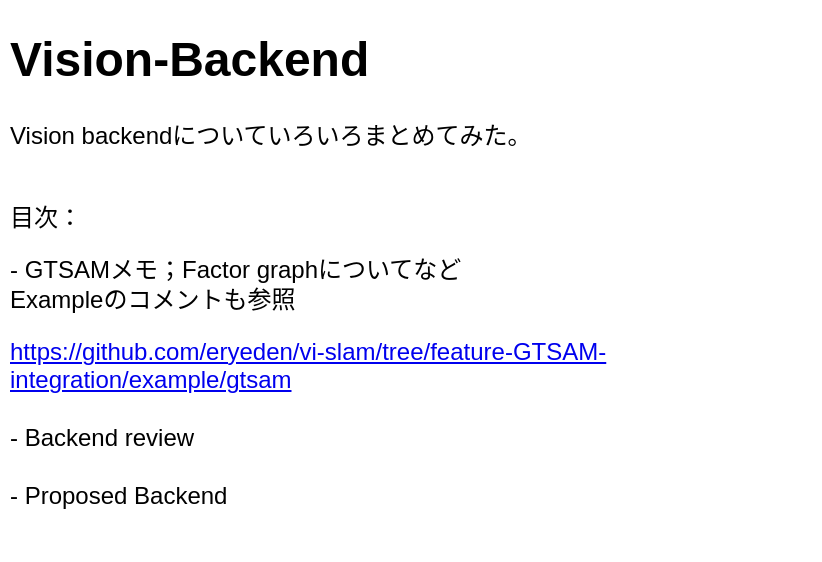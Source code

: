 <mxfile version="13.1.2" type="github" pages="4">
  <diagram id="mYV5fHMhs3SO6_IcKCSN" name="Top">
    <mxGraphModel dx="1359" dy="894" grid="1" gridSize="10" guides="1" tooltips="1" connect="1" arrows="1" fold="1" page="1" pageScale="1" pageWidth="827" pageHeight="1169" math="0" shadow="0">
      <root>
        <mxCell id="0" />
        <mxCell id="1" parent="0" />
        <mxCell id="8OQvFZ2Zipv02wQBPf4X-1" value="&lt;h1&gt;Vision-Backend&lt;/h1&gt;&lt;p&gt;Vision backendについていろいろまとめてみた。&lt;br&gt;&lt;br&gt;&lt;/p&gt;&lt;p&gt;目次：&lt;/p&gt;&lt;p&gt;- GTSAMメモ；Factor graphについてなど&lt;br&gt;Exampleのコメントも参照&lt;/p&gt;&lt;a href=&quot;https://github.com/eryeden/vi-slam/tree/feature-GTSAM-integration/example/gtsam&quot;&gt;https://github.com/eryeden/vi-slam/tree/feature-GTSAM-integration/example/gtsam&lt;/a&gt;&lt;br&gt;&lt;br&gt;- Backend review&lt;br&gt;&lt;br&gt;- Proposed Backend" style="text;html=1;strokeColor=none;fillColor=none;spacing=5;spacingTop=-20;whiteSpace=wrap;overflow=hidden;rounded=0;" parent="1" vertex="1">
          <mxGeometry x="20" y="20" width="410" height="270" as="geometry" />
        </mxCell>
      </root>
    </mxGraphModel>
  </diagram>
  <diagram id="CG2pjZPTrM2GcYqYaMGn" name="GTSAMのメモ">
    <mxGraphModel dx="1599" dy="1052" grid="1" gridSize="10" guides="1" tooltips="1" connect="1" arrows="1" fold="1" page="1" pageScale="1" pageWidth="827" pageHeight="1169" math="1" shadow="0">
      <root>
        <mxCell id="malhQMyiqFlj0tt06wjK-0" />
        <mxCell id="malhQMyiqFlj0tt06wjK-1" parent="malhQMyiqFlj0tt06wjK-0" />
        <mxCell id="y6ONzhfBYeOvc6R4NJ2u-31" value="" style="shape=image;verticalLabelPosition=bottom;labelBackgroundColor=#ffffff;verticalAlign=top;aspect=fixed;imageAspect=0;image=https://upload.wikimedia.org/wikipedia/commons/thumb/8/8e/MultivariateNormal.png/300px-MultivariateNormal.png;" parent="malhQMyiqFlj0tt06wjK-1" vertex="1">
          <mxGeometry x="1006" y="870" width="181.05" height="137" as="geometry" />
        </mxCell>
        <mxCell id="y6ONzhfBYeOvc6R4NJ2u-0" value="&lt;h1&gt;GTSAM&lt;/h1&gt;&lt;p&gt;iSAM2をVision backendに使う予定である。iSAM2はGTSAM内に実装されているらしいので、この使い方をメモしておく。&lt;/p&gt;" style="text;html=1;strokeColor=none;fillColor=none;spacing=5;spacingTop=-20;whiteSpace=wrap;overflow=hidden;rounded=0;" parent="malhQMyiqFlj0tt06wjK-1" vertex="1">
          <mxGeometry x="20" y="40" width="730" height="80" as="geometry" />
        </mxCell>
        <mxCell id="y6ONzhfBYeOvc6R4NJ2u-1" value="参考：&lt;br&gt;&lt;a href=&quot;https://gtsam.org/tutorials/intro.html&quot;&gt;https://gtsam.org/tutorials/intro.html&lt;/a&gt;" style="text;html=1;align=left;verticalAlign=middle;resizable=0;points=[];autosize=1;" parent="malhQMyiqFlj0tt06wjK-1" vertex="1">
          <mxGeometry x="20" y="120" width="200" height="30" as="geometry" />
        </mxCell>
        <mxCell id="y6ONzhfBYeOvc6R4NJ2u-2" value="基本の登場人物&lt;br&gt;- Fractor graph&lt;br&gt;&lt;div&gt;- Variables : 推定したい値&lt;/div&gt;&lt;div&gt;- Factors：Variableに対する確率的な拘束条件、ここに観測値や、観測モデルが入っていくる。&lt;/div&gt;" style="text;html=1;align=left;verticalAlign=middle;resizable=0;points=[];autosize=1;" parent="malhQMyiqFlj0tt06wjK-1" vertex="1">
          <mxGeometry x="10" y="170" width="520" height="60" as="geometry" />
        </mxCell>
        <mxCell id="y6ONzhfBYeOvc6R4NJ2u-3" value="&lt;font style=&quot;font-size: 15px&quot;&gt;&lt;b&gt;Factor Graphってなに？&lt;/b&gt;&lt;/font&gt;&lt;br&gt;&lt;br&gt;隠れマルコフモデル（HMM）というのが元になっているらしい。&lt;br&gt;隠れマルコフモデルは、モデルの内部状態が直接観測できない状態繊維モデルのことらしい。&lt;br&gt;考えて見ると、GTSAMで扱いたい問題はほとんどHMMになりそうだ。&lt;br&gt;VSLAMや位置推定であっても、ロボットの本当のPoseは直接観測できない場合がほとんど。センサにノイズが乗っていたり、積分が必要だったり。" style="text;html=1;align=left;verticalAlign=middle;resizable=0;points=[];autosize=1;" parent="malhQMyiqFlj0tt06wjK-1" vertex="1">
          <mxGeometry x="10" y="585" width="810" height="90" as="geometry" />
        </mxCell>
        <mxCell id="y6ONzhfBYeOvc6R4NJ2u-4" value="個人的に…&lt;br&gt;この先、確率の話が大量に登場する。いつも確率の話が出てくると、&lt;br&gt;実際の数式、計算の処理に結びつけて理解できなくなる。どうにか抽象的な話を&lt;br&gt;プログラムとして記述できる具体的な話として変換しつつ進めていきたい。&lt;br&gt;とりあえず、現状の確率というものの理解を下に書いておく。&lt;br&gt;&lt;br&gt;\( X_1 \) の意味は？&lt;br&gt;何らかの数値、物理量などがこの \( X_1 \) として表現される。&lt;br&gt;普通の変数との違いは、 \( P(X_1) \) となったときに確率が出力されること。&lt;br&gt;&lt;br&gt;&lt;br&gt;\( P(X_1) \)の意味は？ \( X_1 \) との違いは？&lt;br&gt;\(X_1 \)はなんらかの値（物理量など）を示す。&lt;br&gt;\( P(X_1) \) は\(X_1\)が、ある値1や2などを撮る場合の確率を示す。&lt;br&gt;なのでよくある正規分布の図は、横軸\(X_1\)、縦軸\( P(X_1) \)になる。&lt;br&gt;&lt;br&gt;とりあえず、ある現象をモデル化するときに、&lt;br&gt;背後にある複雑、モデル化困難なメカニズムを簡単にモデル化する手法として、&lt;br&gt;すべての出力値に値の出やすさという数値を関連付けるという単純な方法があって、&lt;br&gt;これが確率変数、確率密度関数というものであると、理解しておく…とりあえず。" style="text;html=1;align=left;verticalAlign=middle;resizable=0;points=[];autosize=1;" parent="malhQMyiqFlj0tt06wjK-1" vertex="1">
          <mxGeometry x="10" y="260" width="470" height="290" as="geometry" />
        </mxCell>
        <mxCell id="y6ONzhfBYeOvc6R4NJ2u-9" value="" style="endArrow=classic;html=1;" parent="malhQMyiqFlj0tt06wjK-1" edge="1">
          <mxGeometry width="50" height="50" relative="1" as="geometry">
            <mxPoint x="540" y="510" as="sourcePoint" />
            <mxPoint x="820" y="510" as="targetPoint" />
          </mxGeometry>
        </mxCell>
        <mxCell id="y6ONzhfBYeOvc6R4NJ2u-10" value="" style="endArrow=classic;html=1;" parent="malhQMyiqFlj0tt06wjK-1" edge="1">
          <mxGeometry width="50" height="50" relative="1" as="geometry">
            <mxPoint x="540" y="510" as="sourcePoint" />
            <mxPoint x="540" y="360" as="targetPoint" />
          </mxGeometry>
        </mxCell>
        <mxCell id="y6ONzhfBYeOvc6R4NJ2u-11" value="\( X_1 \)" style="text;html=1;align=center;verticalAlign=middle;resizable=0;points=[];autosize=1;" parent="malhQMyiqFlj0tt06wjK-1" vertex="1">
          <mxGeometry x="650" y="520" width="60" height="20" as="geometry" />
        </mxCell>
        <mxCell id="y6ONzhfBYeOvc6R4NJ2u-12" value="\( P(X_1) \)" style="text;html=1;align=center;verticalAlign=middle;resizable=0;points=[];autosize=1;" parent="malhQMyiqFlj0tt06wjK-1" vertex="1">
          <mxGeometry x="460" y="415" width="70" height="20" as="geometry" />
        </mxCell>
        <mxCell id="y6ONzhfBYeOvc6R4NJ2u-13" value="" style="endArrow=none;html=1;" parent="malhQMyiqFlj0tt06wjK-1" edge="1">
          <mxGeometry width="50" height="50" relative="1" as="geometry">
            <mxPoint x="570" y="490" as="sourcePoint" />
            <mxPoint x="790" y="490" as="targetPoint" />
            <Array as="points">
              <mxPoint x="640" y="460" />
              <mxPoint x="670" y="380" />
              <mxPoint x="700" y="460" />
            </Array>
          </mxGeometry>
        </mxCell>
        <mxCell id="y6ONzhfBYeOvc6R4NJ2u-14" value="このグラフの形はいかようにも変えることができ、&lt;br&gt;この形一つによって、数式として書き下すことが困難な&lt;br&gt;現象であっても表現できる、、、、という理解です" style="text;html=1;align=center;verticalAlign=middle;resizable=0;points=[];autosize=1;" parent="malhQMyiqFlj0tt06wjK-1" vertex="1">
          <mxGeometry x="740" y="385" width="310" height="50" as="geometry" />
        </mxCell>
        <mxCell id="y6ONzhfBYeOvc6R4NJ2u-15" value="" style="shape=image;verticalLabelPosition=bottom;labelBackgroundColor=#ffffff;verticalAlign=top;aspect=fixed;imageAspect=0;image=https://gtsam.org/tutorials/intro-images/2_Users_dellaert_git_github_doc_images_hmm.png;" parent="malhQMyiqFlj0tt06wjK-1" vertex="1">
          <mxGeometry x="150" y="710" width="398.2" height="170" as="geometry" />
        </mxCell>
        <mxCell id="y6ONzhfBYeOvc6R4NJ2u-16" value="HMM" style="text;html=1;align=center;verticalAlign=middle;resizable=0;points=[];autosize=1;" parent="malhQMyiqFlj0tt06wjK-1" vertex="1">
          <mxGeometry x="329.1" y="880" width="40" height="20" as="geometry" />
        </mxCell>
        <mxCell id="y6ONzhfBYeOvc6R4NJ2u-17" value="HMMの模式図。&lt;br&gt;観測値は\( Z_{1,2,3,...} \)&lt;br&gt;内部状態は\( X_{1,2,3,...} \)&lt;br&gt;ここでの変数は全て確率変数らしい" style="text;html=1;align=center;verticalAlign=middle;resizable=0;points=[];autosize=1;" parent="malhQMyiqFlj0tt06wjK-1" vertex="1">
          <mxGeometry x="540" y="765" width="210" height="60" as="geometry" />
        </mxCell>
        <mxCell id="y6ONzhfBYeOvc6R4NJ2u-19" style="edgeStyle=orthogonalEdgeStyle;rounded=0;orthogonalLoop=1;jettySize=auto;html=1;entryX=0.342;entryY=0.294;entryDx=0;entryDy=0;entryPerimeter=0;" parent="malhQMyiqFlj0tt06wjK-1" source="y6ONzhfBYeOvc6R4NJ2u-18" target="y6ONzhfBYeOvc6R4NJ2u-15" edge="1">
          <mxGeometry relative="1" as="geometry" />
        </mxCell>
        <mxCell id="y6ONzhfBYeOvc6R4NJ2u-18" value="矢印は条件付き確率密度関数に相当するらしい" style="text;html=1;align=center;verticalAlign=middle;resizable=0;points=[];autosize=1;" parent="malhQMyiqFlj0tt06wjK-1" vertex="1">
          <mxGeometry x="40" y="702" width="270" height="20" as="geometry" />
        </mxCell>
        <mxCell id="y6ONzhfBYeOvc6R4NJ2u-20" value="\( P(X_2 | X_1) \)" style="text;html=1;align=center;verticalAlign=middle;resizable=0;points=[];autosize=1;" parent="malhQMyiqFlj0tt06wjK-1" vertex="1">
          <mxGeometry x="230" y="720" width="110" height="20" as="geometry" />
        </mxCell>
        <mxCell id="y6ONzhfBYeOvc6R4NJ2u-21" value="" style="shape=image;verticalLabelPosition=bottom;labelBackgroundColor=#ffffff;verticalAlign=top;aspect=fixed;imageAspect=0;image=https://upload.wikimedia.org/wikipedia/commons/thumb/5/57/Multivariate_Gaussian.png/300px-Multivariate_Gaussian.png;" parent="malhQMyiqFlj0tt06wjK-1" vertex="1">
          <mxGeometry x="808.83" y="710" width="172.34" height="108" as="geometry" />
        </mxCell>
        <mxCell id="y6ONzhfBYeOvc6R4NJ2u-22" value="\( P(Y|X) \)の話&lt;br&gt;たぶんだが、&lt;br&gt;Xの値が決まれば、Xの値の平面で&lt;br&gt;図形をスライスして、その断面が、Xの値が決まった時の&lt;br&gt;Yの確率密度関数になっているのだろうな。&lt;br&gt;Y自体の確率密度関数がわかれば、Yで一番出力する確率が高い値がわかる（平均値とか？）&lt;br&gt;その値を推定値として、偉い人に教えるなど、ここで初めて利用価値が生まれる気がする。&lt;br&gt;&lt;br&gt;\( P(Y|X=3) = P_{X=3}(Y) \)のように、Xの値が決まっときに&lt;br&gt;ただの確率密度関数になるとおしえられたが、その話がようやくわかった気がする。" style="text;html=1;align=left;verticalAlign=middle;resizable=0;points=[];autosize=1;" parent="malhQMyiqFlj0tt06wjK-1" vertex="1">
          <mxGeometry x="1006" y="620" width="510" height="150" as="geometry" />
        </mxCell>
        <mxCell id="y6ONzhfBYeOvc6R4NJ2u-23" value="" style="shape=parallelogram;perimeter=parallelogramPerimeter;whiteSpace=wrap;html=1;align=left;rotation=-90;size=0.243;flipH=1;fillColor=none;" parent="malhQMyiqFlj0tt06wjK-1" vertex="1">
          <mxGeometry x="824.12" y="702" width="141.75" height="66.25" as="geometry" />
        </mxCell>
        <mxCell id="y6ONzhfBYeOvc6R4NJ2u-24" value="Xが決まると&lt;br&gt;この平面で凸をスライスできる" style="text;html=1;align=center;verticalAlign=middle;resizable=0;points=[];autosize=1;" parent="malhQMyiqFlj0tt06wjK-1" vertex="1">
          <mxGeometry x="808.83" y="630" width="180" height="30" as="geometry" />
        </mxCell>
        <mxCell id="y6ONzhfBYeOvc6R4NJ2u-25" value="" style="endArrow=none;html=1;entryX=0.25;entryY=1;entryDx=0;entryDy=0;exitX=0;exitY=0;exitDx=0;exitDy=0;" parent="malhQMyiqFlj0tt06wjK-1" source="y6ONzhfBYeOvc6R4NJ2u-23" target="y6ONzhfBYeOvc6R4NJ2u-23" edge="1">
          <mxGeometry width="50" height="50" relative="1" as="geometry">
            <mxPoint x="850" y="870" as="sourcePoint" />
            <mxPoint x="900" y="820" as="targetPoint" />
            <Array as="points">
              <mxPoint x="880" y="790" />
              <mxPoint x="895" y="750" />
              <mxPoint x="910" y="771" />
            </Array>
          </mxGeometry>
        </mxCell>
        <mxCell id="y6ONzhfBYeOvc6R4NJ2u-26" value="\( P(Z_1 | X_1) \)" style="text;html=1;align=center;verticalAlign=middle;resizable=0;points=[];autosize=1;" parent="malhQMyiqFlj0tt06wjK-1" vertex="1">
          <mxGeometry x="139" y="780" width="100" height="20" as="geometry" />
        </mxCell>
        <mxCell id="y6ONzhfBYeOvc6R4NJ2u-28" value="\( P(X, Y) \)をプロットした例" style="text;html=1;align=center;verticalAlign=middle;resizable=0;points=[];autosize=1;" parent="malhQMyiqFlj0tt06wjK-1" vertex="1">
          <mxGeometry x="808.83" y="818" width="170" height="20" as="geometry" />
        </mxCell>
        <mxCell id="y6ONzhfBYeOvc6R4NJ2u-30" style="edgeStyle=orthogonalEdgeStyle;rounded=0;orthogonalLoop=1;jettySize=auto;html=1;entryX=0.775;entryY=0.466;entryDx=0;entryDy=0;entryPerimeter=0;" parent="malhQMyiqFlj0tt06wjK-1" source="y6ONzhfBYeOvc6R4NJ2u-29" target="y6ONzhfBYeOvc6R4NJ2u-23" edge="1">
          <mxGeometry relative="1" as="geometry">
            <Array as="points">
              <mxPoint x="950" y="815" />
              <mxPoint x="950" y="774" />
            </Array>
          </mxGeometry>
        </mxCell>
        <mxCell id="y6ONzhfBYeOvc6R4NJ2u-32" style="edgeStyle=orthogonalEdgeStyle;rounded=0;orthogonalLoop=1;jettySize=auto;html=1;entryX=0.271;entryY=0.314;entryDx=0;entryDy=0;entryPerimeter=0;" parent="malhQMyiqFlj0tt06wjK-1" source="y6ONzhfBYeOvc6R4NJ2u-29" target="y6ONzhfBYeOvc6R4NJ2u-31" edge="1">
          <mxGeometry relative="1" as="geometry">
            <mxPoint x="1140" y="830" as="targetPoint" />
          </mxGeometry>
        </mxCell>
        <mxCell id="y6ONzhfBYeOvc6R4NJ2u-29" value="\( P(Y|X) \)" style="text;html=1;align=center;verticalAlign=middle;resizable=0;points=[];autosize=1;" parent="malhQMyiqFlj0tt06wjK-1" vertex="1">
          <mxGeometry x="1020" y="805" width="70" height="20" as="geometry" />
        </mxCell>
        <mxCell id="y6ONzhfBYeOvc6R4NJ2u-33" value="これをXに沿って積分すると\( P(Y) \)になる。&lt;br&gt;この操作を周辺化、Marginalizationというらしい。（噂の）&lt;br&gt;用語が難しいがやっていることはほしい確率変数以外を消去するため、&lt;br&gt;全パターン足しこんでいるだけ。" style="text;html=1;align=left;verticalAlign=middle;resizable=0;points=[];autosize=1;" parent="malhQMyiqFlj0tt06wjK-1" vertex="1">
          <mxGeometry x="1110" y="800" width="400" height="60" as="geometry" />
        </mxCell>
        <mxCell id="y6ONzhfBYeOvc6R4NJ2u-34" value="↓式の面では疑問はあるが、イメージ、意味合い的には正しいはず" style="text;html=1;align=center;verticalAlign=middle;resizable=0;points=[];autosize=1;" parent="malhQMyiqFlj0tt06wjK-1" vertex="1">
          <mxGeometry x="871" y="590" width="370" height="20" as="geometry" />
        </mxCell>
        <mxCell id="y6ONzhfBYeOvc6R4NJ2u-35" value="↑のHMMは、あくまでも現象をどうモデル化するかという話。&lt;br&gt;やりたいことは、HMMでは隠されているモデルの内部状態 \( X_1, X_2, X_3 \)を求めること。&lt;br&gt;ここは、\( P(X_1, X_2, X_3 | Z_1 = z_1, Z_2 = z_2, Z_3 = z_3) \)である条件付き確率密度関数が、&lt;br&gt;\( z_1, z_2, z_3 \) という値が観測されたときのシステム状態の確率密度関数として、&lt;br&gt;このP(~)がのピークになている\(X_1, X_2, X_3 \)の値を求めることをこれからやっていく。&lt;br&gt;&lt;br&gt;じゃあ、\( P(X_1, X_2, X_3 | Z_1 = z_1, Z_2 = z_2, Z_3 = z_3) \)はどういう式で、具体的にそういった計算をしたらいいの？&lt;br&gt;という話に繋がっていく。" style="text;html=1;align=left;verticalAlign=middle;resizable=0;points=[];autosize=1;" parent="malhQMyiqFlj0tt06wjK-1" vertex="1">
          <mxGeometry x="10" y="930" width="690" height="120" as="geometry" />
        </mxCell>
        <mxCell id="y6ONzhfBYeOvc6R4NJ2u-37" value="&lt;span&gt;↓の結果になるらしい。&lt;br&gt;\( P(X_1, X_2, X_3 | Z_1 = z_1, Z_2 = z_2, Z_3 = z_3) \propto P(X_1) P(X_2|X_1) P(X_3 | X_2) L(X_1;z_1) L(X_2; z_2) L(X_3; z_3) \)&lt;br&gt;&lt;/span&gt;\( P(X_1) P(X_2|X_1) P(X_3 | X_2) \) : ここはHMMの状態遷移から求まる&lt;br&gt;\( L(X_1;z_1) L(X_2; z_2) L(X_3; z_3) \) : ここは観測値から求める部分&lt;span&gt;&lt;br&gt;&lt;br&gt;\( L(X_1; z_1) \) だが、おそらくベイズ則から求まる。HMMの図から立式すれば、普通に考えて↓のようになるはず。&lt;br&gt;&lt;/span&gt;\( P(X_1, X_2, X_3 | Z_1 = z_1, Z_2 = z_2, Z_3 = z_3) \propto P(X_1) P(X_2|X_1) P(X_3 | X_2) P(Z_1 | X_1) P(Z_2 | X_2) P(Z_3 | X_3) \)&lt;br&gt;&lt;br&gt;&lt;span&gt;ここから、\(P(Z_i | X_i)\)を変形する。&lt;br&gt;\(P(Z_i | X_i) = \frac{P(X_i | Z_i) P(Z_i)}{P(X_i)} \propto P(X_i | Z_i) P(Z_i) = L(X_i ; Z_i = z_i) ????\)&lt;br&gt;&lt;br&gt;&lt;/span&gt;\(P(X_i | Z_i) \)&lt;span&gt;はセンサモデルとして記述できて、利用者が勝手に計算式を設定できる部分と考える。尤度というらしい。&lt;br&gt;\( P(Z_i) \)は\( Z_i \)の事前確率と呼ばれているらしいが、なんのことなのかよくわからない。センサがどの値をどれくらいの確率で出力するかなんてことを&lt;br&gt;なにも情報がない（観測値や内部状態の仮定）状態で計算や仮定することができるのか？\(P(X_i | Z_i) \)はなんとなく納得できるが\( P(Z_i) \)はよくわからない。&lt;br&gt;\( P(X_i) \)は式としては定数なので無視するらしいとよく書かれている、よくわからない。&lt;br&gt;\(P(X_i)\)が定数として省略できるなら、\( P(Z_i) \)も定数となるので消してもいいのではないか？そこのところが全くわからない。&lt;br&gt;&lt;b&gt;↑このへんは確率ロボ入門にかかれていたのであとで読む&lt;/b&gt;&lt;br&gt;&lt;/span&gt;" style="text;html=1;align=left;verticalAlign=middle;resizable=0;points=[];autosize=1;" parent="malhQMyiqFlj0tt06wjK-1" vertex="1">
          <mxGeometry x="10" y="1100" width="880" height="240" as="geometry" />
        </mxCell>
        <mxCell id="y6ONzhfBYeOvc6R4NJ2u-38" value="\( P(Y |X) = P(X, Y) / P(X) \)についてメモ&lt;br&gt;&lt;br&gt;ここで登場する\( P(X) \)は周辺化されたP(X)である。&lt;br&gt;この式は確率変数にある値が入った、上図の一点の値について記述していると考えたほうがわかりやすい気がする。&lt;br&gt;つまり、上図のx = 2, y = 3とか具体的な数字が設定された状態で、&lt;br&gt;\( P(Y = y | X = x) = P(X = x, Y = y) / P(X = x) \)&lt;br&gt;が成り立っているということ。&lt;br&gt;&lt;br&gt;一番の疑問である、なぜ割るのか？ということだが、 \( P(Y | X) \)をY方向に積分して合計1にならないから。&lt;br&gt;\( P(X, Y) \)は、X, Y方向に２D積分すると１になるが、\( P(Y | X) \)は \( P(X, Y) \)の一部をスライスしただけなので、&lt;br&gt;変数Y（ \( P(Y | X) \) ではXは定数扱い）の全区間で積分しても１にならず確率の定義を満たさないらしい。&lt;br&gt;これを解消するためのスケーリングパラメータとしての \(1/ P(X) \)がある。&lt;br&gt;&lt;br&gt;ここまででわかったこととしては、\( P(X) \)の意味合いが結構変わってわかりにくいということ。&lt;br&gt;パターンは２つある。&lt;br&gt;1. \(X\)は取りうる地域全てを表現しており、\( P(X) \)は確率分布の形か何かを表現しているパターン&lt;br&gt;2. \(X\)は代入された後の変数のように値が確定していて、\( P(X) \)はその値の出現する確率の値（これも具体的な値）を表現している&lt;br&gt;上級者から見たら一緒の話なのかもしれないが、少なくともこの段階で俺は結構混乱した。" style="text;html=1;align=left;verticalAlign=middle;resizable=0;points=[];autosize=1;" parent="malhQMyiqFlj0tt06wjK-1" vertex="1">
          <mxGeometry x="1006" y="1060" width="810" height="250" as="geometry" />
        </mxCell>
        <mxCell id="y6ONzhfBYeOvc6R4NJ2u-40" value="Xで積分すると &lt;br&gt;\(P(Y)\)になる" style="text;html=1;align=center;verticalAlign=middle;resizable=0;points=[];autosize=1;" parent="malhQMyiqFlj0tt06wjK-1" vertex="1">
          <mxGeometry x="965.87" y="860" width="100" height="30" as="geometry" />
        </mxCell>
        <mxCell id="y6ONzhfBYeOvc6R4NJ2u-41" value="" style="shape=image;verticalLabelPosition=bottom;labelBackgroundColor=#ffffff;verticalAlign=top;aspect=fixed;imageAspect=0;image=https://gtsam.org/tutorials/intro-images/3_Users_dellaert_git_github_doc_images_hmm-FG.png;" parent="malhQMyiqFlj0tt06wjK-1" vertex="1">
          <mxGeometry x="45" y="1470" width="520" height="235" as="geometry" />
        </mxCell>
        <mxCell id="y6ONzhfBYeOvc6R4NJ2u-42" value="↑でいろいろ出てきた確率的な拘束条件というものは次のFactor graphというものでまとめ上げることが&lt;br&gt;できるらしい&lt;br&gt;確率的な拘束条件とは？&lt;br&gt;おそらく、 \( P(X_i | X_{i-1}) \)だったり、\( L(X_i; z_i ) \)といった式がここに相当すると思われる。" style="text;html=1;align=left;verticalAlign=middle;resizable=0;points=[];autosize=1;" parent="malhQMyiqFlj0tt06wjK-1" vertex="1">
          <mxGeometry x="10" y="1430" width="570" height="60" as="geometry" />
        </mxCell>
        <mxCell id="y6ONzhfBYeOvc6R4NJ2u-43" value="&lt;font style=&quot;font-size: 15px&quot;&gt;&lt;b&gt;具体例：オドメトリを使ったロボット位置の推定 + GPS&lt;br&gt;&lt;/b&gt;&lt;/font&gt;" style="text;html=1;align=left;verticalAlign=middle;resizable=0;points=[];autosize=1;" parent="malhQMyiqFlj0tt06wjK-1" vertex="1">
          <mxGeometry x="10" y="1734" width="390" height="20" as="geometry" />
        </mxCell>
        <mxCell id="y6ONzhfBYeOvc6R4NJ2u-44" value="" style="shape=image;verticalLabelPosition=bottom;labelBackgroundColor=#ffffff;verticalAlign=top;aspect=fixed;imageAspect=0;image=https://gtsam.org/tutorials/intro-images/4_Users_dellaert_git_github_doc_images_FactorGraph.png;" parent="malhQMyiqFlj0tt06wjK-1" vertex="1">
          <mxGeometry x="570" y="1705" width="370" height="112" as="geometry" />
        </mxCell>
        <mxCell id="y6ONzhfBYeOvc6R4NJ2u-45" value="→が今回のFactor graphらしい。&lt;br&gt;\( f_i(***) \) がFactor。&lt;br&gt;&lt;br&gt;GTSAMでやることは、以下の設定。&lt;br&gt;- Factorを設定する&lt;br&gt;- \( x_1, x_2, x_3 \)などのPを最大化したい変数の最適化時初期値を設定する。" style="text;html=1;align=left;verticalAlign=middle;resizable=0;points=[];autosize=1;" parent="malhQMyiqFlj0tt06wjK-1" vertex="1">
          <mxGeometry x="10" y="1780" width="440" height="90" as="geometry" />
        </mxCell>
        <mxCell id="iuoN6O5FOuv3n4ogCXSz-0" value="この例では、\( f_0, f_1, f_2 \)を設定する。" style="text;html=1;align=left;verticalAlign=middle;resizable=0;points=[];autosize=1;" vertex="1" parent="malhQMyiqFlj0tt06wjK-1">
          <mxGeometry x="10" y="1900" width="240" height="20" as="geometry" />
        </mxCell>
        <mxCell id="iuoN6O5FOuv3n4ogCXSz-1" value="ではFの中身はなんなのか？　＝＞Measurement likehoodらしい&lt;br&gt;BetweenFactorはなにかわからないが、UnaryFactorは次のようなモデルを考えることがある。&lt;br&gt;\( L(q;m) = \exp{(-1/2 || h(q) - m ||^2_{\Sigma})} = f(q) \)　&amp;lt;=　普通にガウシアンの形になっている。&lt;br&gt;定数がないのは、FactorGraphだと最終的に全ての積になるため、定数の大きさは関係なくなるため？&lt;br&gt;&lt;br&gt;\( m \) : 観測値や外部設定値&lt;br&gt;\( q \) : 最適化対象のパラメータ&lt;br&gt;\( h(q) \) : 観測モデル、内部パラメータqから観測値を作り出すモデル&lt;br&gt;\( \exp{\{ ... \}}&amp;nbsp;\) : ガウシアンモデル？&lt;br&gt;\( \Sigma \) : 観測値m？このモデルのノイズモデルについてのパラメータ&lt;br&gt;&lt;br&gt;GTSAMでは、UnaryFactorの定義で、NoiseModelFactor1を継承する限り、以下二点の設定でFactorを定義できる。&lt;br&gt;1. 誤差関数 : \( h(q) - m \)&lt;br&gt;2. NoiseModelパラメータ : \( \Sigma \)&lt;br&gt;3. ヤコビアン : \( \frac{\partial (h(q)-m)}{\partial q} \)" style="text;html=1;align=left;verticalAlign=middle;resizable=0;points=[];autosize=1;" vertex="1" parent="malhQMyiqFlj0tt06wjK-1">
          <mxGeometry x="10" y="1970" width="630" height="220" as="geometry" />
        </mxCell>
        <mxCell id="iuoN6O5FOuv3n4ogCXSz-2" value="&lt;div&gt;&lt;span&gt;普通のガウシアン：&lt;/span&gt;&lt;/div&gt;&lt;div&gt;&lt;span&gt;$$ N(x | \mu, \sigma^2) = \frac{1}{\sqrt{2\pi\sigma^2}} \exp{\{&amp;nbsp; -\frac{1}{2} \frac{1}{\sigma^2} (x -\mu)^2 \}} $$&lt;/span&gt;&lt;/div&gt;" style="text;html=1;align=left;verticalAlign=middle;resizable=0;points=[];autosize=1;" vertex="1" parent="malhQMyiqFlj0tt06wjK-1">
          <mxGeometry x="630" y="1970" width="580" height="30" as="geometry" />
        </mxCell>
        <mxCell id="iuoN6O5FOuv3n4ogCXSz-3" value="Odometryだけ" style="text;html=1;align=center;verticalAlign=middle;resizable=0;points=[];autosize=1;" vertex="1" parent="malhQMyiqFlj0tt06wjK-1">
          <mxGeometry x="710" y="1797" width="90" height="20" as="geometry" />
        </mxCell>
        <mxCell id="iuoN6O5FOuv3n4ogCXSz-4" value="" style="shape=image;verticalLabelPosition=bottom;labelBackgroundColor=#ffffff;verticalAlign=top;aspect=fixed;imageAspect=0;image=https://gtsam.org/tutorials/intro-images/5_Users_dellaert_git_github_doc_images_FactorGraph2.png;" vertex="1" parent="malhQMyiqFlj0tt06wjK-1">
          <mxGeometry x="1006" y="1710" width="327" height="136" as="geometry" />
        </mxCell>
        <mxCell id="iuoN6O5FOuv3n4ogCXSz-5" value="Odometry + GPS measurement" style="text;html=1;align=center;verticalAlign=middle;resizable=0;points=[];autosize=1;" vertex="1" parent="malhQMyiqFlj0tt06wjK-1">
          <mxGeometry x="1070" y="1830" width="180" height="20" as="geometry" />
        </mxCell>
        <mxCell id="iuoN6O5FOuv3n4ogCXSz-6" value="ということでGPS MeasurementになるUnary Factorを作っていく&lt;br&gt;&lt;br&gt;決めること：&lt;br&gt;- qのタイプは？ =&amp;gt; Pose2(x,y,heading)&lt;br&gt;- ノイズモデルは？ =&amp;gt; NoseModelFactor1&lt;br&gt;(ここで一つしか結合のないUnary Factorの指定もされる)&lt;br&gt;- 誤差関数\( E(q) =&amp;nbsp; h(q)-m \)は？ =&amp;gt; \([q_x -m_x, q_y - m_y]^T\)&lt;br&gt;- \( h(q) \)のヤコビアンは？ =&amp;gt; \(J= \frac{\partial [q_x, q_y]^T}{\partial \boldsymbol{q}} \)&lt;br&gt;(ここで \( \boldsymbol{q} = [q_x, q_y, q_{\theta}]^T \)なので)&lt;br&gt;=&amp;gt; \( J = [1, 0, 0; 0,1,0]^T \)となる" style="text;html=1;align=left;verticalAlign=middle;resizable=0;points=[];autosize=1;" vertex="1" parent="malhQMyiqFlj0tt06wjK-1">
          <mxGeometry x="10" y="2240" width="480" height="150" as="geometry" />
        </mxCell>
        <mxCell id="iuoN6O5FOuv3n4ogCXSz-12" style="edgeStyle=orthogonalEdgeStyle;rounded=0;orthogonalLoop=1;jettySize=auto;html=1;entryX=0.5;entryY=0;entryDx=0;entryDy=0;endArrow=none;endFill=0;" edge="1" parent="malhQMyiqFlj0tt06wjK-1" source="iuoN6O5FOuv3n4ogCXSz-8" target="iuoN6O5FOuv3n4ogCXSz-9">
          <mxGeometry relative="1" as="geometry" />
        </mxCell>
        <mxCell id="iuoN6O5FOuv3n4ogCXSz-8" value="ｑ" style="ellipse;whiteSpace=wrap;html=1;aspect=fixed;align=center;" vertex="1" parent="malhQMyiqFlj0tt06wjK-1">
          <mxGeometry x="40" y="2450" width="30" height="30" as="geometry" />
        </mxCell>
        <mxCell id="iuoN6O5FOuv3n4ogCXSz-9" value="" style="ellipse;whiteSpace=wrap;html=1;aspect=fixed;align=center;fillColor=#030303;" vertex="1" parent="malhQMyiqFlj0tt06wjK-1">
          <mxGeometry x="50" y="2550" width="10" height="10" as="geometry" />
        </mxCell>
        <mxCell id="iuoN6O5FOuv3n4ogCXSz-13" value="Unary Factor" style="text;html=1;align=center;verticalAlign=middle;resizable=0;points=[];autosize=1;" vertex="1" parent="malhQMyiqFlj0tt06wjK-1">
          <mxGeometry x="85" y="2500" width="80" height="20" as="geometry" />
        </mxCell>
        <mxCell id="iuoN6O5FOuv3n4ogCXSz-14" value="GPS Measurement" style="text;html=1;align=center;verticalAlign=middle;resizable=0;points=[];autosize=1;" vertex="1" parent="malhQMyiqFlj0tt06wjK-1">
          <mxGeometry x="75" y="2545" width="120" height="20" as="geometry" />
        </mxCell>
        <mxCell id="iuoN6O5FOuv3n4ogCXSz-15" value="Unknown variable" style="text;html=1;align=center;verticalAlign=middle;resizable=0;points=[];autosize=1;" vertex="1" parent="malhQMyiqFlj0tt06wjK-1">
          <mxGeometry x="75" y="2450" width="110" height="20" as="geometry" />
        </mxCell>
        <mxCell id="iuoN6O5FOuv3n4ogCXSz-16" value="ここで\( E(q) \)をリターンするのだが、&lt;br&gt;このベクトルの次元はなんでもよさそう？" style="text;html=1;align=left;verticalAlign=middle;resizable=0;points=[];autosize=1;" vertex="1" parent="malhQMyiqFlj0tt06wjK-1">
          <mxGeometry x="375" y="2308" width="240" height="30" as="geometry" />
        </mxCell>
        <mxCell id="iuoN6O5FOuv3n4ogCXSz-18" value="&lt;font style=&quot;font-size: 15px&quot;&gt;&lt;b&gt;具体例：Landmark based SLAM&lt;br&gt;&lt;/b&gt;&lt;/font&gt;" style="text;html=1;align=left;verticalAlign=middle;resizable=0;points=[];autosize=1;" vertex="1" parent="malhQMyiqFlj0tt06wjK-1">
          <mxGeometry x="10" y="2640" width="240" height="20" as="geometry" />
        </mxCell>
        <mxCell id="iuoN6O5FOuv3n4ogCXSz-19" value="" style="shape=image;verticalLabelPosition=bottom;labelBackgroundColor=#ffffff;verticalAlign=top;aspect=fixed;imageAspect=0;image=https://gtsam.org/tutorials/intro-images/12_Users_dellaert_git_github_doc_images_FactorGraph4.png;" vertex="1" parent="malhQMyiqFlj0tt06wjK-1">
          <mxGeometry x="510" y="2570" width="354" height="185" as="geometry" />
        </mxCell>
        <mxCell id="iuoN6O5FOuv3n4ogCXSz-20" value="Landmark based SLAMでは、未知の変数がもう一つ登場する。&lt;br&gt;- Robot Pose　に加えて&lt;br&gt;- Landmark location が登場する" style="text;html=1;align=left;verticalAlign=middle;resizable=0;points=[];autosize=1;" vertex="1" parent="malhQMyiqFlj0tt06wjK-1">
          <mxGeometry x="10" y="2690" width="360" height="50" as="geometry" />
        </mxCell>
        <mxCell id="iuoN6O5FOuv3n4ogCXSz-21" value="Landmark based SLAMのFactor graph" style="text;html=1;align=center;verticalAlign=middle;resizable=0;points=[];autosize=1;" vertex="1" parent="malhQMyiqFlj0tt06wjK-1">
          <mxGeometry x="580" y="2755" width="220" height="20" as="geometry" />
        </mxCell>
        <mxCell id="iuoN6O5FOuv3n4ogCXSz-22" value="\(x_1 \)からLandmark 1を観測する&lt;br&gt;Binary Factor" style="text;html=1;align=center;verticalAlign=middle;resizable=0;points=[];autosize=1;" vertex="1" parent="malhQMyiqFlj0tt06wjK-1">
          <mxGeometry x="470" y="2640" width="200" height="30" as="geometry" />
        </mxCell>
        <mxCell id="iuoN6O5FOuv3n4ogCXSz-23" value="絶対位置は決まらないので&lt;br&gt;Prior Factorとしての&lt;br&gt;Unary Factorをつなげておく" style="text;html=1;align=center;verticalAlign=middle;resizable=0;points=[];autosize=1;" vertex="1" parent="malhQMyiqFlj0tt06wjK-1">
          <mxGeometry x="360" y="2705" width="170" height="50" as="geometry" />
        </mxCell>
        <mxCell id="iuoN6O5FOuv3n4ogCXSz-24" value="観測情報のFactorのモデルについて：&lt;br&gt;Bearing + Range　Factorを利用している。&lt;br&gt;なので観測情報は、Bearing角と車両からの距離(Range)になる。&lt;br&gt;ノイズパラメータは、Bearingの文さん、Rangeの分散として設定する。" style="text;html=1;align=left;verticalAlign=middle;resizable=0;points=[];autosize=1;" vertex="1" parent="malhQMyiqFlj0tt06wjK-1">
          <mxGeometry x="10" y="2760" width="400" height="60" as="geometry" />
        </mxCell>
        <mxCell id="iuoN6O5FOuv3n4ogCXSz-25" value="VariableのKeyについて：&lt;br&gt;前回までは、自分でVariableのKeyを整数で採番して設定していた。&lt;br&gt;このまま使っていいが、採番済みのKey番号など管理するのが大変なので、Helperが用意されている。&lt;br&gt;symbol Typeを利用すると、文字とIndexの組み合わせでUniqueな採番ができるようになっているらしい。&lt;br&gt;サンプルでは、Robot Poseはx、Landmark Locationはlとして文字を設定して、その文字の中で１からそれぞれ採番していた。" style="text;html=1;align=left;verticalAlign=middle;resizable=0;points=[];autosize=1;" vertex="1" parent="malhQMyiqFlj0tt06wjK-1">
          <mxGeometry x="10" y="2830" width="690" height="80" as="geometry" />
        </mxCell>
      </root>
    </mxGraphModel>
  </diagram>
  <diagram id="kNpirtqklpHFARO6nr_h" name="Backend review">
    <mxGraphModel dx="2768" dy="1277" grid="1" gridSize="10" guides="1" tooltips="1" connect="1" arrows="1" fold="1" page="1" pageScale="1" pageWidth="827" pageHeight="1169" math="0" shadow="0">
      <root>
        <mxCell id="k3kWPRcX1IhRkBELx6At-0" />
        <mxCell id="k3kWPRcX1IhRkBELx6At-1" parent="k3kWPRcX1IhRkBELx6At-0" />
        <mxCell id="k3kWPRcX1IhRkBELx6At-2" value="&lt;h1&gt;Backend review&lt;/h1&gt;" style="text;html=1;strokeColor=none;fillColor=none;spacing=5;spacingTop=-20;whiteSpace=wrap;overflow=hidden;rounded=0;" vertex="1" parent="k3kWPRcX1IhRkBELx6At-1">
          <mxGeometry x="-800" y="20" width="260" height="40" as="geometry" />
        </mxCell>
        <mxCell id="k3kWPRcX1IhRkBELx6At-3" value="&lt;h1&gt;Kimera-VIO&lt;/h1&gt;&lt;p&gt;Optimizationの計算にはGTSAMを利用&lt;/p&gt;" style="text;html=1;strokeColor=none;fillColor=none;spacing=5;spacingTop=-20;whiteSpace=wrap;overflow=hidden;rounded=0;" vertex="1" parent="k3kWPRcX1IhRkBELx6At-1">
          <mxGeometry x="-800" y="90" width="240" height="80" as="geometry" />
        </mxCell>
        <mxCell id="k3kWPRcX1IhRkBELx6At-11" style="edgeStyle=orthogonalEdgeStyle;rounded=0;orthogonalLoop=1;jettySize=auto;html=1;endArrow=classic;endFill=1;fontColor=#000000;" edge="1" parent="k3kWPRcX1IhRkBELx6At-1" source="k3kWPRcX1IhRkBELx6At-4">
          <mxGeometry relative="1" as="geometry">
            <mxPoint x="-370" y="155" as="targetPoint" />
          </mxGeometry>
        </mxCell>
        <mxCell id="k3kWPRcX1IhRkBELx6At-4" value="Backend Input&lt;br&gt;- Stereo measurement&lt;br&gt;- IMU measurement" style="rounded=0;whiteSpace=wrap;html=1;fillColor=#FFFFFF;align=left;fontColor=#000000;" vertex="1" parent="k3kWPRcX1IhRkBELx6At-1">
          <mxGeometry x="-563" y="100" width="150" height="110" as="geometry" />
        </mxCell>
        <mxCell id="k3kWPRcX1IhRkBELx6At-5" value="BackendState : Bootstrap" style="text;html=1;align=center;verticalAlign=middle;resizable=0;points=[];autosize=1;fontColor=#000000;" vertex="1" parent="k3kWPRcX1IhRkBELx6At-1">
          <mxGeometry x="-340" y="70" width="150" height="20" as="geometry" />
        </mxCell>
        <mxCell id="k3kWPRcX1IhRkBELx6At-6" value="BackendState : Nominal" style="text;html=1;align=center;verticalAlign=middle;resizable=0;points=[];autosize=1;fontColor=#000000;" vertex="1" parent="k3kWPRcX1IhRkBELx6At-1">
          <mxGeometry x="-340" y="190" width="140" height="20" as="geometry" />
        </mxCell>
        <mxCell id="k3kWPRcX1IhRkBELx6At-8" value="Initialize(未実装なので、ほかの場所で初期化しているのだろう)&lt;br&gt;初期化に成功したら、&lt;br&gt;BackendStateをNominalに遷移" style="rounded=0;whiteSpace=wrap;html=1;fillColor=#FFFFFF;align=left;fontColor=#000000;" vertex="1" parent="k3kWPRcX1IhRkBELx6At-1">
          <mxGeometry x="-320" y="100" width="200" height="70" as="geometry" />
        </mxCell>
        <mxCell id="k3kWPRcX1IhRkBELx6At-13" style="edgeStyle=orthogonalEdgeStyle;rounded=0;orthogonalLoop=1;jettySize=auto;html=1;endArrow=classic;endFill=1;fontColor=#000000;" edge="1" parent="k3kWPRcX1IhRkBELx6At-1" source="k3kWPRcX1IhRkBELx6At-9" target="k3kWPRcX1IhRkBELx6At-12">
          <mxGeometry relative="1" as="geometry" />
        </mxCell>
        <mxCell id="k3kWPRcX1IhRkBELx6At-9" value="Add Visual &amp;amp; Inertial State&lt;br&gt;Do optimization" style="rounded=0;whiteSpace=wrap;html=1;fillColor=#FFFFFF;align=left;fontColor=#000000;" vertex="1" parent="k3kWPRcX1IhRkBELx6At-1">
          <mxGeometry x="-320" y="210" width="160" height="40" as="geometry" />
        </mxCell>
        <mxCell id="k3kWPRcX1IhRkBELx6At-10" value="" style="endArrow=none;dashed=1;html=1;fontColor=#000000;" edge="1" parent="k3kWPRcX1IhRkBELx6At-1">
          <mxGeometry width="50" height="50" relative="1" as="geometry">
            <mxPoint x="-360" y="275" as="sourcePoint" />
            <mxPoint x="-360" y="45" as="targetPoint" />
          </mxGeometry>
        </mxCell>
        <mxCell id="k3kWPRcX1IhRkBELx6At-16" style="edgeStyle=orthogonalEdgeStyle;rounded=0;orthogonalLoop=1;jettySize=auto;html=1;entryX=0;entryY=0.5;entryDx=0;entryDy=0;endArrow=classic;endFill=1;fontColor=#000000;" edge="1" parent="k3kWPRcX1IhRkBELx6At-1" source="k3kWPRcX1IhRkBELx6At-12" target="k3kWPRcX1IhRkBELx6At-14">
          <mxGeometry relative="1" as="geometry" />
        </mxCell>
        <mxCell id="k3kWPRcX1IhRkBELx6At-12" value="Optimizationの前準備&lt;br&gt;- Factorの生成&lt;br&gt;&amp;nbsp; - 基本、メンバ変数として保持しているGraphにFactorを追加していく流れ。（iSAMのUpdateが完了した時点で、メンバとして保持されているGraphの内容はクリアされる。）&lt;br&gt;&amp;nbsp; &lt;br&gt;&amp;nbsp; - &lt;b&gt;IMU関係&lt;/b&gt;&lt;br&gt;&amp;nbsp; - Stereo RANSACから、前KeyFrameからの相対的な移動量がわかるので、これらから前KeyFramePoseとCurrentKeyFramePoseのBetweebFactorを生成&lt;br&gt;（使わなくてもOK、オプション次第）&lt;br&gt;&amp;nbsp; - IMU Factorの追加(PreintegrateされたIMUFactorを追加しているらしい)&lt;br&gt;&lt;br&gt;&amp;nbsp; - &lt;b&gt;Vision関係&lt;br&gt;&lt;/b&gt;&amp;nbsp; - 入力した観測情報（Feature IDとStereoPixel位置のペア）を、Backend側で保持している既観測情報に登録する？&lt;br&gt;&amp;nbsp; - 観測情報をFactorに追加する。（実装では、↑で選択したLandmark IDのみを渡していた。）" style="rounded=0;whiteSpace=wrap;html=1;fillColor=#FFFFFF;align=left;fontColor=#000000;" vertex="1" parent="k3kWPRcX1IhRkBELx6At-1">
          <mxGeometry x="-100" y="122.5" width="530" height="215" as="geometry" />
        </mxCell>
        <mxCell id="k3kWPRcX1IhRkBELx6At-17" style="edgeStyle=orthogonalEdgeStyle;rounded=0;orthogonalLoop=1;jettySize=auto;html=1;endArrow=classic;endFill=1;fontColor=#000000;" edge="1" parent="k3kWPRcX1IhRkBELx6At-1" source="k3kWPRcX1IhRkBELx6At-14">
          <mxGeometry relative="1" as="geometry">
            <mxPoint x="-500" y="250" as="targetPoint" />
            <Array as="points">
              <mxPoint x="1110" y="230" />
              <mxPoint x="1110" y="450" />
              <mxPoint x="-500" y="450" />
            </Array>
          </mxGeometry>
        </mxCell>
        <mxCell id="k3kWPRcX1IhRkBELx6At-14" value="Optimization&lt;br&gt;- 処理時間の計測&lt;br&gt;- SmarFactorSlotを更新するらしい、Fixed lag smootherで使うLagの範囲を更新するということ？&lt;br&gt;- iSAM::Update&lt;br&gt;- iSAMに追加したGraph情報を削除" style="rounded=0;whiteSpace=wrap;html=1;fillColor=#FFFFFF;align=left;fontColor=#000000;" vertex="1" parent="k3kWPRcX1IhRkBELx6At-1">
          <mxGeometry x="500" y="185" width="540" height="90" as="geometry" />
        </mxCell>
      </root>
    </mxGraphModel>
  </diagram>
  <diagram id="rxRwFc9iUt_cTfEsLqZz" name="Proposed-Backend">
    <mxGraphModel dx="1960" dy="745" grid="1" gridSize="10" guides="1" tooltips="1" connect="1" arrows="1" fold="1" page="1" pageScale="1" pageWidth="827" pageHeight="1169" math="0" shadow="0">
      <root>
        <mxCell id="wGwapt1zrAfcY-FxFDx9-0" />
        <mxCell id="wGwapt1zrAfcY-FxFDx9-1" parent="wGwapt1zrAfcY-FxFDx9-0" />
        <mxCell id="GIy5xliaLUDgyUYNqGpI-0" value="BackendState : Bootstrap" style="text;html=1;align=center;verticalAlign=middle;resizable=0;points=[];autosize=1;fontColor=#000000;" vertex="1" parent="wGwapt1zrAfcY-FxFDx9-1">
          <mxGeometry x="-300" y="420" width="150" height="20" as="geometry" />
        </mxCell>
        <mxCell id="GIy5xliaLUDgyUYNqGpI-1" value="BackendState : Nominal" style="text;html=1;align=center;verticalAlign=middle;resizable=0;points=[];autosize=1;fontColor=#000000;" vertex="1" parent="wGwapt1zrAfcY-FxFDx9-1">
          <mxGeometry x="-300" y="575" width="140" height="20" as="geometry" />
        </mxCell>
        <mxCell id="Zr_EwkMS2fTBts2OmuxF-22" style="edgeStyle=orthogonalEdgeStyle;rounded=0;orthogonalLoop=1;jettySize=auto;html=1;entryX=0;entryY=0.5;entryDx=0;entryDy=0;endArrow=classic;endFill=1;fontColor=#000000;" edge="1" parent="wGwapt1zrAfcY-FxFDx9-1" source="GIy5xliaLUDgyUYNqGpI-2" target="Zr_EwkMS2fTBts2OmuxF-21">
          <mxGeometry relative="1" as="geometry" />
        </mxCell>
        <mxCell id="GIy5xliaLUDgyUYNqGpI-2" value="Initialize、初期化に成功したら、&lt;br&gt;BackendStateをNominalに遷移" style="rounded=0;whiteSpace=wrap;html=1;fillColor=#FFFFFF;align=left;fontColor=#000000;" vertex="1" parent="wGwapt1zrAfcY-FxFDx9-1">
          <mxGeometry x="-280" y="450" width="200" height="70" as="geometry" />
        </mxCell>
        <mxCell id="Zr_EwkMS2fTBts2OmuxF-11" style="edgeStyle=orthogonalEdgeStyle;rounded=0;orthogonalLoop=1;jettySize=auto;html=1;endArrow=classic;endFill=1;fontColor=#000000;" edge="1" parent="wGwapt1zrAfcY-FxFDx9-1" source="GIy5xliaLUDgyUYNqGpI-3">
          <mxGeometry relative="1" as="geometry">
            <mxPoint x="20" y="630" as="targetPoint" />
          </mxGeometry>
        </mxCell>
        <mxCell id="GIy5xliaLUDgyUYNqGpI-3" value="- Add Visual measurement&lt;br&gt;- Do optimization" style="rounded=0;whiteSpace=wrap;html=1;fillColor=#FFFFFF;align=left;fontColor=#000000;" vertex="1" parent="wGwapt1zrAfcY-FxFDx9-1">
          <mxGeometry x="-280" y="610" width="160" height="40" as="geometry" />
        </mxCell>
        <mxCell id="GIy5xliaLUDgyUYNqGpI-4" value="" style="endArrow=none;dashed=1;html=1;fontColor=#000000;" edge="1" parent="wGwapt1zrAfcY-FxFDx9-1">
          <mxGeometry width="50" height="50" relative="1" as="geometry">
            <mxPoint x="-320" y="660" as="sourcePoint" />
            <mxPoint x="-320" y="430" as="targetPoint" />
          </mxGeometry>
        </mxCell>
        <mxCell id="Zr_EwkMS2fTBts2OmuxF-0" value="&lt;h1&gt;Proposed Backend&lt;/h1&gt;" style="text;html=1;strokeColor=none;fillColor=none;spacing=5;spacingTop=-20;whiteSpace=wrap;overflow=hidden;rounded=0;" vertex="1" parent="wGwapt1zrAfcY-FxFDx9-1">
          <mxGeometry x="-770" y="130" width="260" height="40" as="geometry" />
        </mxCell>
        <mxCell id="Zr_EwkMS2fTBts2OmuxF-9" style="edgeStyle=orthogonalEdgeStyle;rounded=0;orthogonalLoop=1;jettySize=auto;html=1;endArrow=classic;endFill=1;fontColor=#000000;" edge="1" parent="wGwapt1zrAfcY-FxFDx9-1" source="Zr_EwkMS2fTBts2OmuxF-1">
          <mxGeometry relative="1" as="geometry">
            <mxPoint x="-340" y="480" as="targetPoint" />
            <Array as="points">
              <mxPoint x="-565" y="480" />
            </Array>
          </mxGeometry>
        </mxCell>
        <mxCell id="Zr_EwkMS2fTBts2OmuxF-1" value="" style="rounded=0;whiteSpace=wrap;html=1;fillColor=#f5f5f5;strokeColor=#666666;fontColor=#333333;" vertex="1" parent="wGwapt1zrAfcY-FxFDx9-1">
          <mxGeometry x="-790" y="290" width="450" height="110" as="geometry" />
        </mxCell>
        <mxCell id="Zr_EwkMS2fTBts2OmuxF-2" value="Database&lt;br&gt;Frame" style="shape=datastore;whiteSpace=wrap;html=1;fillColor=#e1d5e7;strokeColor=#9673a6;" vertex="1" parent="wGwapt1zrAfcY-FxFDx9-1">
          <mxGeometry x="-630" y="310" width="70" height="60" as="geometry" />
        </mxCell>
        <mxCell id="Zr_EwkMS2fTBts2OmuxF-3" value="Database&lt;br&gt;KeyFrame" style="shape=datastore;whiteSpace=wrap;html=1;fillColor=#e1d5e7;strokeColor=#9673a6;" vertex="1" parent="wGwapt1zrAfcY-FxFDx9-1">
          <mxGeometry x="-435" y="310" width="70" height="60" as="geometry" />
        </mxCell>
        <mxCell id="Zr_EwkMS2fTBts2OmuxF-4" value="" style="shape=flexArrow;endArrow=classic;html=1;fontSize=15;" edge="1" parent="wGwapt1zrAfcY-FxFDx9-1">
          <mxGeometry width="50" height="50" relative="1" as="geometry">
            <mxPoint x="-535" y="339.58" as="sourcePoint" />
            <mxPoint x="-465" y="339.58" as="targetPoint" />
          </mxGeometry>
        </mxCell>
        <mxCell id="Zr_EwkMS2fTBts2OmuxF-6" value="Database&lt;br&gt;Map Point" style="shape=datastore;whiteSpace=wrap;html=1;fillColor=#e1d5e7;strokeColor=#9673a6;" vertex="1" parent="wGwapt1zrAfcY-FxFDx9-1">
          <mxGeometry x="-760" y="310" width="70" height="60" as="geometry" />
        </mxCell>
        <mxCell id="Zr_EwkMS2fTBts2OmuxF-8" value="MapDatabase" style="text;html=1;align=center;verticalAlign=middle;resizable=0;points=[];autosize=1;" vertex="1" parent="wGwapt1zrAfcY-FxFDx9-1">
          <mxGeometry x="-790" y="270" width="90" height="20" as="geometry" />
        </mxCell>
        <mxCell id="Zr_EwkMS2fTBts2OmuxF-12" value="" style="endArrow=none;dashed=1;html=1;fontColor=#000000;" edge="1" parent="wGwapt1zrAfcY-FxFDx9-1">
          <mxGeometry width="50" height="50" relative="1" as="geometry">
            <mxPoint x="60" y="845" as="sourcePoint" />
            <mxPoint x="60" y="615" as="targetPoint" />
          </mxGeometry>
        </mxCell>
        <mxCell id="Zr_EwkMS2fTBts2OmuxF-13" value="Latest Frame : KeyFrame" style="text;html=1;align=left;verticalAlign=middle;resizable=0;points=[];autosize=1;fontColor=#000000;" vertex="1" parent="wGwapt1zrAfcY-FxFDx9-1">
          <mxGeometry x="85" y="610" width="150" height="20" as="geometry" />
        </mxCell>
        <mxCell id="Zr_EwkMS2fTBts2OmuxF-14" value="Latest Frame : Non-KeyFrame" style="text;html=1;align=left;verticalAlign=middle;resizable=0;points=[];autosize=1;fontColor=#000000;" vertex="1" parent="wGwapt1zrAfcY-FxFDx9-1">
          <mxGeometry x="85" y="770" width="180" height="20" as="geometry" />
        </mxCell>
        <mxCell id="Zr_EwkMS2fTBts2OmuxF-30" value="" style="edgeStyle=orthogonalEdgeStyle;rounded=0;orthogonalLoop=1;jettySize=auto;html=1;endArrow=classic;endFill=1;fontColor=#000000;" edge="1" parent="wGwapt1zrAfcY-FxFDx9-1" source="Zr_EwkMS2fTBts2OmuxF-15" target="Zr_EwkMS2fTBts2OmuxF-29">
          <mxGeometry relative="1" as="geometry" />
        </mxCell>
        <mxCell id="Zr_EwkMS2fTBts2OmuxF-15" value="- Do Motion only BA" style="rounded=0;whiteSpace=wrap;html=1;fillColor=#FFFFFF;align=left;fontColor=#000000;" vertex="1" parent="wGwapt1zrAfcY-FxFDx9-1">
          <mxGeometry x="300" y="820" width="160" height="40" as="geometry" />
        </mxCell>
        <mxCell id="Zr_EwkMS2fTBts2OmuxF-29" value="- Update DB" style="rounded=0;whiteSpace=wrap;html=1;fillColor=#FFFFFF;align=left;fontColor=#000000;" vertex="1" parent="wGwapt1zrAfcY-FxFDx9-1">
          <mxGeometry x="540" y="820" width="160" height="40" as="geometry" />
        </mxCell>
        <mxCell id="Zr_EwkMS2fTBts2OmuxF-24" style="edgeStyle=orthogonalEdgeStyle;rounded=0;orthogonalLoop=1;jettySize=auto;html=1;entryX=0;entryY=0.5;entryDx=0;entryDy=0;endArrow=classic;endFill=1;fontColor=#000000;" edge="1" parent="wGwapt1zrAfcY-FxFDx9-1" source="Zr_EwkMS2fTBts2OmuxF-16" target="Zr_EwkMS2fTBts2OmuxF-23">
          <mxGeometry relative="1" as="geometry" />
        </mxCell>
        <mxCell id="Zr_EwkMS2fTBts2OmuxF-16" value="- Do BA" style="rounded=0;whiteSpace=wrap;html=1;fillColor=#FFFFFF;align=left;fontColor=#000000;" vertex="1" parent="wGwapt1zrAfcY-FxFDx9-1">
          <mxGeometry x="300" y="665" width="160" height="40" as="geometry" />
        </mxCell>
        <mxCell id="Zr_EwkMS2fTBts2OmuxF-19" style="edgeStyle=orthogonalEdgeStyle;rounded=0;orthogonalLoop=1;jettySize=auto;html=1;entryX=0;entryY=0.5;entryDx=0;entryDy=0;endArrow=classic;endFill=1;fontColor=#000000;" edge="1" parent="wGwapt1zrAfcY-FxFDx9-1" source="Zr_EwkMS2fTBts2OmuxF-17" target="Zr_EwkMS2fTBts2OmuxF-16">
          <mxGeometry relative="1" as="geometry" />
        </mxCell>
        <mxCell id="Zr_EwkMS2fTBts2OmuxF-17" value="初期化&lt;br&gt;- 新規観測のLandmark位置&lt;br&gt;- 入力FrameのPose" style="rounded=0;whiteSpace=wrap;html=1;fillColor=#FFFFFF;align=left;fontColor=#000000;" vertex="1" parent="wGwapt1zrAfcY-FxFDx9-1">
          <mxGeometry x="85" y="650" width="160" height="70" as="geometry" />
        </mxCell>
        <mxCell id="Zr_EwkMS2fTBts2OmuxF-20" style="edgeStyle=orthogonalEdgeStyle;rounded=0;orthogonalLoop=1;jettySize=auto;html=1;entryX=0;entryY=0.5;entryDx=0;entryDy=0;endArrow=classic;endFill=1;fontColor=#000000;" edge="1" parent="wGwapt1zrAfcY-FxFDx9-1" source="Zr_EwkMS2fTBts2OmuxF-18" target="Zr_EwkMS2fTBts2OmuxF-15">
          <mxGeometry relative="1" as="geometry" />
        </mxCell>
        <mxCell id="Zr_EwkMS2fTBts2OmuxF-18" value="初期化&lt;br&gt;- 入力FrameのPose" style="rounded=0;whiteSpace=wrap;html=1;fillColor=#FFFFFF;align=left;fontColor=#000000;" vertex="1" parent="wGwapt1zrAfcY-FxFDx9-1">
          <mxGeometry x="85" y="805" width="160" height="70" as="geometry" />
        </mxCell>
        <mxCell id="Zr_EwkMS2fTBts2OmuxF-21" value="初期化&lt;br&gt;- 初期Frameと入力Frameで&lt;br&gt;5point RANSACを実施、&lt;br&gt;十分なInlier＋Parallaxが確保できたら、&lt;br&gt;２FrameでTriangulationを実施、Reprojection Errorが大きいものは排除して初期化完了" style="rounded=0;whiteSpace=wrap;html=1;fillColor=#FFFFFF;align=left;fontColor=#000000;" vertex="1" parent="wGwapt1zrAfcY-FxFDx9-1">
          <mxGeometry x="-20" y="440" width="335" height="90" as="geometry" />
        </mxCell>
        <mxCell id="Zr_EwkMS2fTBts2OmuxF-28" value="" style="edgeStyle=orthogonalEdgeStyle;rounded=0;orthogonalLoop=1;jettySize=auto;html=1;endArrow=classic;endFill=1;fontColor=#000000;" edge="1" parent="wGwapt1zrAfcY-FxFDx9-1" source="Zr_EwkMS2fTBts2OmuxF-23" target="Zr_EwkMS2fTBts2OmuxF-27">
          <mxGeometry relative="1" as="geometry" />
        </mxCell>
        <mxCell id="Zr_EwkMS2fTBts2OmuxF-23" value="- Outlier rejection" style="rounded=0;whiteSpace=wrap;html=1;fillColor=#FFFFFF;align=left;fontColor=#000000;" vertex="1" parent="wGwapt1zrAfcY-FxFDx9-1">
          <mxGeometry x="510" y="665" width="160" height="40" as="geometry" />
        </mxCell>
        <mxCell id="Zr_EwkMS2fTBts2OmuxF-27" value="- Update DB" style="rounded=0;whiteSpace=wrap;html=1;fillColor=#FFFFFF;align=left;fontColor=#000000;" vertex="1" parent="wGwapt1zrAfcY-FxFDx9-1">
          <mxGeometry x="750" y="665" width="160" height="40" as="geometry" />
        </mxCell>
        <mxCell id="Iiumq8NnN7KaLzQg69bI-0" value="&lt;h1&gt;Camera modelの問題&lt;/h1&gt;" style="text;html=1;strokeColor=none;fillColor=none;spacing=5;spacingTop=-20;whiteSpace=wrap;overflow=hidden;rounded=0;" vertex="1" parent="wGwapt1zrAfcY-FxFDx9-1">
          <mxGeometry x="-780" y="1010" width="260" height="40" as="geometry" />
        </mxCell>
        <mxCell id="Iiumq8NnN7KaLzQg69bI-1" value="GTSAMには、Pinholeベースの平面に一旦投影するタイプの&lt;br&gt;カメラモデルは準備されているが、180度以上の画角を扱える&lt;br&gt;球面投影モデル（VINS-Monoみたいなやつ）は実装されていない。&lt;br&gt;ここをどうするか？？？&lt;br&gt;&lt;br&gt;１ヶ月以内にFisheyeのFactorが追加されたので、これを参考に自分仕様の&lt;br&gt;Fisheyeを考えてみる。" style="text;html=1;align=left;verticalAlign=middle;resizable=0;points=[];autosize=1;fontColor=#000000;" vertex="1" parent="wGwapt1zrAfcY-FxFDx9-1">
          <mxGeometry x="-775" y="1060" width="420" height="100" as="geometry" />
        </mxCell>
      </root>
    </mxGraphModel>
  </diagram>
</mxfile>
